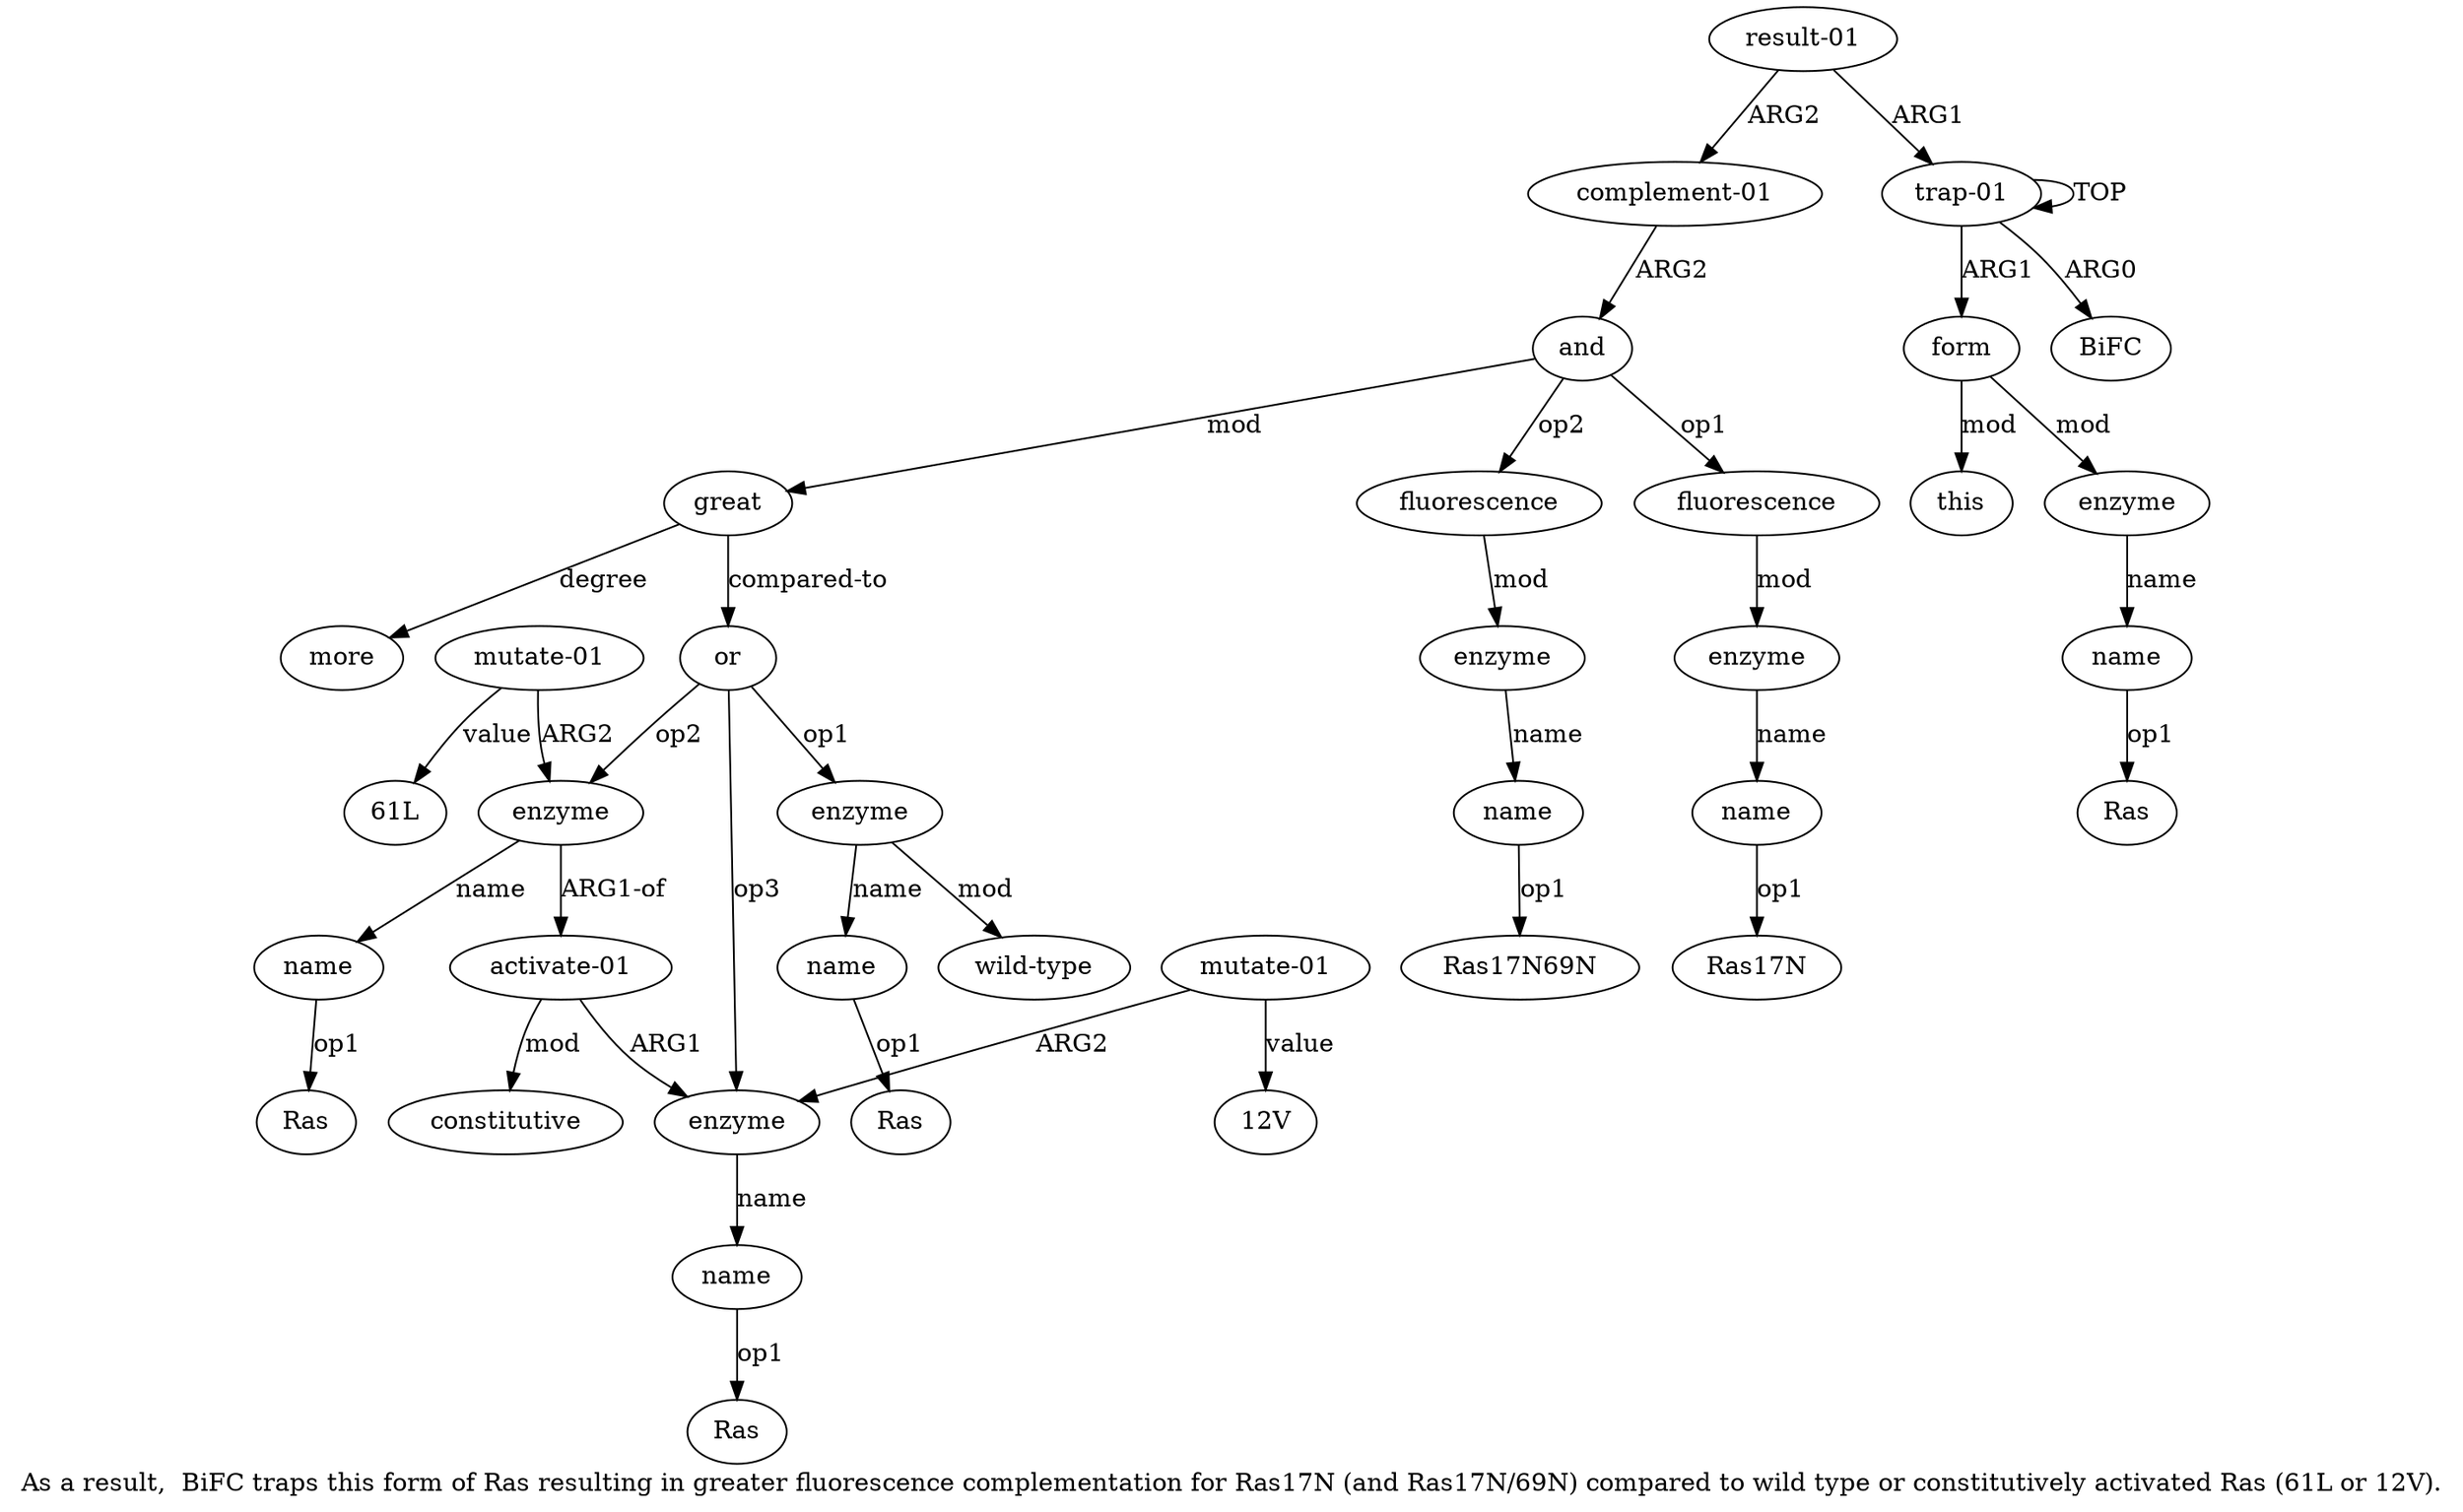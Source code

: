 digraph  {
	graph [label="As a result,  BiFC traps this form of Ras resulting in greater fluorescence complementation for Ras17N (and Ras17N/69N) compared \
to wild type or constitutively activated Ras (61L or 12V)."];
	node [label="\N"];
	a20	 [color=black,
		gold_ind=20,
		gold_label="wild-type",
		label="wild-type",
		test_ind=20,
		test_label="wild-type"];
	a21	 [color=black,
		gold_ind=21,
		gold_label=enzyme,
		label=enzyme,
		test_ind=21,
		test_label=enzyme];
	a22	 [color=black,
		gold_ind=22,
		gold_label=name,
		label=name,
		test_ind=22,
		test_label=name];
	a21 -> a22 [key=0,
	color=black,
	gold_label=name,
	label=name,
	test_label=name];
a26 [color=black,
	gold_ind=26,
	gold_label="activate-01",
	label="activate-01",
	test_ind=26,
	test_label="activate-01"];
a21 -> a26 [key=0,
color=black,
gold_label="ARG1-of",
label="ARG1-of",
test_label="ARG1-of"];
"a22 Ras" [color=black,
gold_ind=-1,
gold_label=Ras,
label=Ras,
test_ind=-1,
test_label=Ras];
a22 -> "a22 Ras" [key=0,
color=black,
gold_label=op1,
label=op1,
test_label=op1];
a23 [color=black,
gold_ind=23,
gold_label="mutate-01",
label="mutate-01",
test_ind=23,
test_label="mutate-01"];
a23 -> a21 [key=0,
color=black,
gold_label=ARG2,
label=ARG2,
test_label=ARG2];
"a23 61L" [color=black,
gold_ind=-1,
gold_label="61L",
label="61L",
test_ind=-1,
test_label="61L"];
a23 -> "a23 61L" [key=0,
color=black,
gold_label=value,
label=value,
test_label=value];
a24 [color=black,
gold_ind=24,
gold_label=enzyme,
label=enzyme,
test_ind=24,
test_label=enzyme];
a25 [color=black,
gold_ind=25,
gold_label=name,
label=name,
test_ind=25,
test_label=name];
a24 -> a25 [key=0,
color=black,
gold_label=name,
label=name,
test_label=name];
"a25 Ras" [color=black,
gold_ind=-1,
gold_label=Ras,
label=Ras,
test_ind=-1,
test_label=Ras];
a25 -> "a25 Ras" [key=0,
color=black,
gold_label=op1,
label=op1,
test_label=op1];
a26 -> a24 [key=0,
color=black,
gold_label=ARG1,
label=ARG1,
test_label=ARG1];
a27 [color=black,
gold_ind=27,
gold_label=constitutive,
label=constitutive,
test_ind=27,
test_label=constitutive];
a26 -> a27 [key=0,
color=black,
gold_label=mod,
label=mod,
test_label=mod];
a28 [color=black,
gold_ind=28,
gold_label="mutate-01",
label="mutate-01",
test_ind=28,
test_label="mutate-01"];
a28 -> a24 [key=0,
color=black,
gold_label=ARG2,
label=ARG2,
test_label=ARG2];
"a28 12V" [color=black,
gold_ind=-1,
gold_label="12V",
label="12V",
test_ind=-1,
test_label="12V"];
a28 -> "a28 12V" [key=0,
color=black,
gold_label=value,
label=value,
test_label=value];
"a11 Ras17N" [color=black,
gold_ind=-1,
gold_label=Ras17N,
label=Ras17N,
test_ind=-1,
test_label=Ras17N];
"a14 Ras17N69N" [color=black,
gold_ind=-1,
gold_label=Ras17N69N,
label=Ras17N69N,
test_ind=-1,
test_label=Ras17N69N];
"a4 Ras" [color=black,
gold_ind=-1,
gold_label=Ras,
label=Ras,
test_ind=-1,
test_label=Ras];
a15 [color=black,
gold_ind=15,
gold_label=great,
label=great,
test_ind=15,
test_label=great];
a17 [color=black,
gold_ind=17,
gold_label=or,
label=or,
test_ind=17,
test_label=or];
a15 -> a17 [key=0,
color=black,
gold_label="compared-to",
label="compared-to",
test_label="compared-to"];
a16 [color=black,
gold_ind=16,
gold_label=more,
label=more,
test_ind=16,
test_label=more];
a15 -> a16 [key=0,
color=black,
gold_label=degree,
label=degree,
test_label=degree];
a14 [color=black,
gold_ind=14,
gold_label=name,
label=name,
test_ind=14,
test_label=name];
a14 -> "a14 Ras17N69N" [key=0,
color=black,
gold_label=op1,
label=op1,
test_label=op1];
a17 -> a21 [key=0,
color=black,
gold_label=op2,
label=op2,
test_label=op2];
a17 -> a24 [key=0,
color=black,
gold_label=op3,
label=op3,
test_label=op3];
a18 [color=black,
gold_ind=18,
gold_label=enzyme,
label=enzyme,
test_ind=18,
test_label=enzyme];
a17 -> a18 [key=0,
color=black,
gold_label=op1,
label=op1,
test_label=op1];
a11 [color=black,
gold_ind=11,
gold_label=name,
label=name,
test_ind=11,
test_label=name];
a11 -> "a11 Ras17N" [key=0,
color=black,
gold_label=op1,
label=op1,
test_label=op1];
a10 [color=black,
gold_ind=10,
gold_label=enzyme,
label=enzyme,
test_ind=10,
test_label=enzyme];
a10 -> a11 [key=0,
color=black,
gold_label=name,
label=name,
test_label=name];
a13 [color=black,
gold_ind=13,
gold_label=enzyme,
label=enzyme,
test_ind=13,
test_label=enzyme];
a13 -> a14 [key=0,
color=black,
gold_label=name,
label=name,
test_label=name];
a12 [color=black,
gold_ind=12,
gold_label=fluorescence,
label=fluorescence,
test_ind=12,
test_label=fluorescence];
a12 -> a13 [key=0,
color=black,
gold_label=mod,
label=mod,
test_label=mod];
a19 [color=black,
gold_ind=19,
gold_label=name,
label=name,
test_ind=19,
test_label=name];
"a19 Ras" [color=black,
gold_ind=-1,
gold_label=Ras,
label=Ras,
test_ind=-1,
test_label=Ras];
a19 -> "a19 Ras" [key=0,
color=black,
gold_label=op1,
label=op1,
test_label=op1];
a18 -> a20 [key=0,
color=black,
gold_label=mod,
label=mod,
test_label=mod];
a18 -> a19 [key=0,
color=black,
gold_label=name,
label=name,
test_label=name];
a1 [color=black,
gold_ind=1,
gold_label=BiFC,
label=BiFC,
test_ind=1,
test_label=BiFC];
a0 [color=black,
gold_ind=0,
gold_label="trap-01",
label="trap-01",
test_ind=0,
test_label="trap-01"];
a0 -> a1 [key=0,
color=black,
gold_label=ARG0,
label=ARG0,
test_label=ARG0];
a0 -> a0 [key=0,
color=black,
gold_label=TOP,
label=TOP,
test_label=TOP];
a2 [color=black,
gold_ind=2,
gold_label=form,
label=form,
test_ind=2,
test_label=form];
a0 -> a2 [key=0,
color=black,
gold_label=ARG1,
label=ARG1,
test_label=ARG1];
a3 [color=black,
gold_ind=3,
gold_label=enzyme,
label=enzyme,
test_ind=3,
test_label=enzyme];
a4 [color=black,
gold_ind=4,
gold_label=name,
label=name,
test_ind=4,
test_label=name];
a3 -> a4 [key=0,
color=black,
gold_label=name,
label=name,
test_label=name];
a2 -> a3 [key=0,
color=black,
gold_label=mod,
label=mod,
test_label=mod];
a5 [color=black,
gold_ind=5,
gold_label=this,
label=this,
test_ind=5,
test_label=this];
a2 -> a5 [key=0,
color=black,
gold_label=mod,
label=mod,
test_label=mod];
a4 -> "a4 Ras" [key=0,
color=black,
gold_label=op1,
label=op1,
test_label=op1];
a7 [color=black,
gold_ind=7,
gold_label="complement-01",
label="complement-01",
test_ind=7,
test_label="complement-01"];
a8 [color=black,
gold_ind=8,
gold_label=and,
label=and,
test_ind=8,
test_label=and];
a7 -> a8 [key=0,
color=black,
gold_label=ARG2,
label=ARG2,
test_label=ARG2];
a6 [color=black,
gold_ind=6,
gold_label="result-01",
label="result-01",
test_ind=6,
test_label="result-01"];
a6 -> a0 [key=0,
color=black,
gold_label=ARG1,
label=ARG1,
test_label=ARG1];
a6 -> a7 [key=0,
color=black,
gold_label=ARG2,
label=ARG2,
test_label=ARG2];
a9 [color=black,
gold_ind=9,
gold_label=fluorescence,
label=fluorescence,
test_ind=9,
test_label=fluorescence];
a9 -> a10 [key=0,
color=black,
gold_label=mod,
label=mod,
test_label=mod];
a8 -> a15 [key=0,
color=black,
gold_label=mod,
label=mod,
test_label=mod];
a8 -> a12 [key=0,
color=black,
gold_label=op2,
label=op2,
test_label=op2];
a8 -> a9 [key=0,
color=black,
gold_label=op1,
label=op1,
test_label=op1];
}
